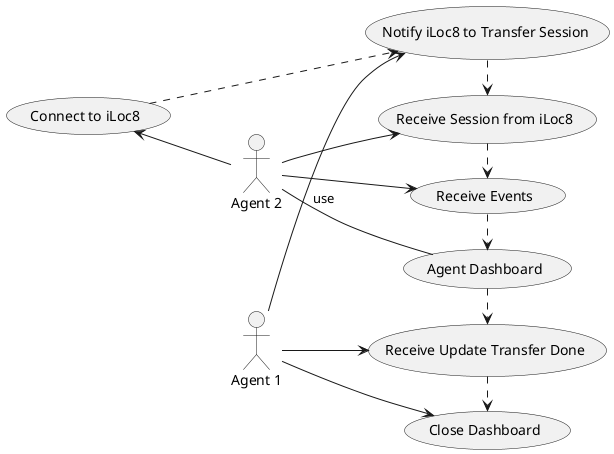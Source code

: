 @startuml
left to right direction

actor Agent1 as "Agent 1"
actor Agent2 as "Agent 2"

usecase Connect as "Connect to iLoc8"
usecase NotifyTransfer as "Notify iLoc8 to Transfer Session"
usecase ReceiveTransfer as "Receive Session from iLoc8"
usecase ReceiveEvents as "Receive Events"
usecase Dashboard as "Agent Dashboard"
usecase DoneTransfer as "Receive Update Transfer Done"
usecase Close as "Close Dashboard"

Connect .> NotifyTransfer
NotifyTransfer .> ReceiveTransfer
ReceiveTransfer .> ReceiveEvents
ReceiveEvents .> Dashboard
Dashboard .> DoneTransfer
DoneTransfer .> Close

Connect <-- Agent2
Agent1 --> NotifyTransfer
Agent2 --> ReceiveTransfer
Agent2 --> ReceiveEvents

Agent2 -- Dashboard: use

Agent1 --> DoneTransfer
Agent1 --> Close

@enduml